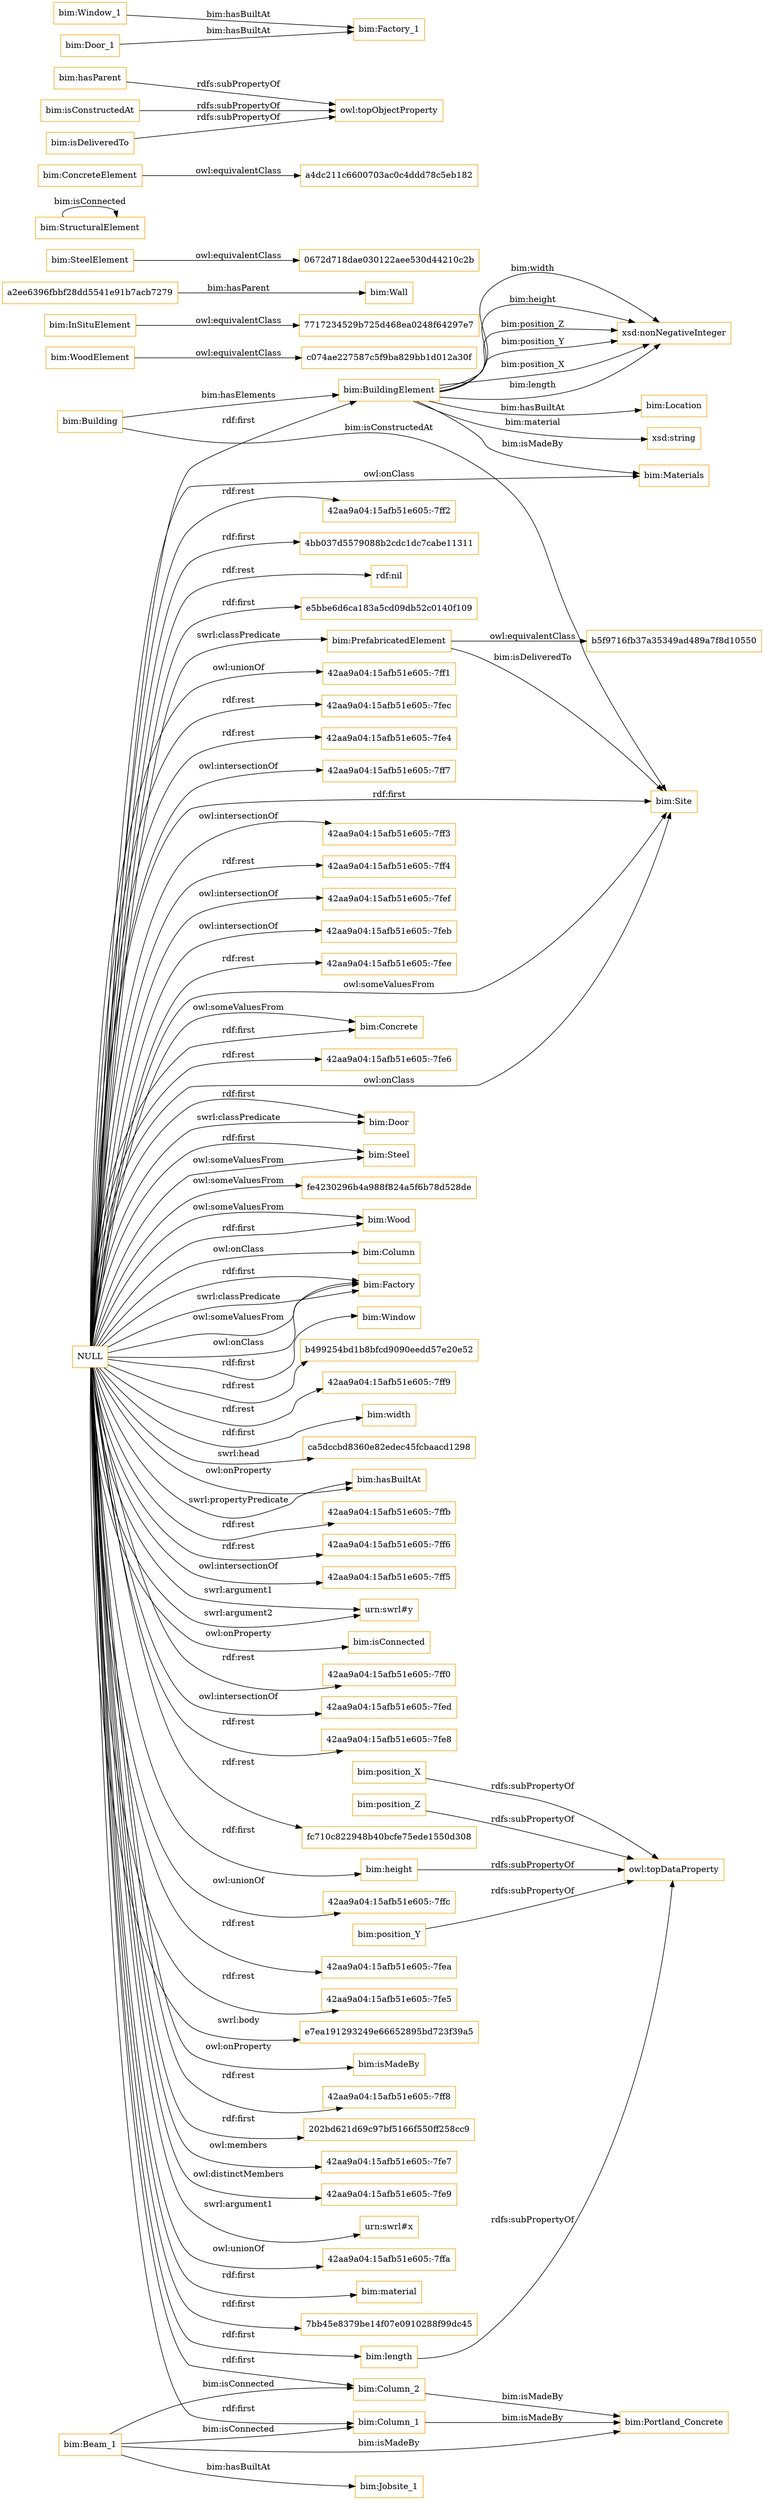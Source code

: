 digraph ar2dtool_diagram { 
rankdir=LR;
size="1501"
node [shape = rectangle, color="orange"]; "bim:BuildingElement" "c074ae227587c5f9ba829bb1d012a30f" "bim:InSituElement" "bim:Building" "bim:Wall" "bim:Concrete" "bim:PrefabricatedElement" "bim:Location" "bim:Door" "bim:Steel" "bim:Materials" "fe4230296b4a988f824a5f6b78d528de" "b5f9716fb37a35349ad489a7f8d10550" "bim:SteelElement" "bim:Site" "bim:StructuralElement" "0672d718dae030122aee530d44210c2b" "a4dc211c6600703ac0c4ddd78c5eb182" "bim:Wood" "7717234529b725d468ea0248f64297e7" "a2ee6396fbbf28dd5541e91b7acb7279" "bim:Column" "bim:Factory" "bim:WoodElement" "bim:ConcreteElement" "bim:Window" ; /*classes style*/
	"NULL" -> "b499254bd1b8bfcd9090eedd57e20e52" [ label = "rdf:rest" ];
	"NULL" -> "42aa9a04:15afb51e605:-7ff9" [ label = "rdf:rest" ];
	"NULL" -> "bim:Door" [ label = "rdf:first" ];
	"NULL" -> "bim:width" [ label = "rdf:first" ];
	"NULL" -> "ca5dccbd8360e82edec45fcbaacd1298" [ label = "swrl:head" ];
	"NULL" -> "bim:hasBuiltAt" [ label = "swrl:propertyPredicate" ];
	"NULL" -> "42aa9a04:15afb51e605:-7ffb" [ label = "rdf:rest" ];
	"NULL" -> "42aa9a04:15afb51e605:-7ff6" [ label = "rdf:rest" ];
	"NULL" -> "bim:hasBuiltAt" [ label = "owl:onProperty" ];
	"NULL" -> "42aa9a04:15afb51e605:-7ff5" [ label = "owl:intersectionOf" ];
	"NULL" -> "urn:swrl#y" [ label = "swrl:argument1" ];
	"NULL" -> "fe4230296b4a988f824a5f6b78d528de" [ label = "owl:someValuesFrom" ];
	"NULL" -> "bim:isConnected" [ label = "owl:onProperty" ];
	"NULL" -> "42aa9a04:15afb51e605:-7ff0" [ label = "rdf:rest" ];
	"NULL" -> "bim:Factory" [ label = "owl:someValuesFrom" ];
	"NULL" -> "bim:Column_2" [ label = "rdf:first" ];
	"NULL" -> "bim:Site" [ label = "rdf:first" ];
	"NULL" -> "42aa9a04:15afb51e605:-7fed" [ label = "owl:intersectionOf" ];
	"NULL" -> "42aa9a04:15afb51e605:-7fe8" [ label = "rdf:rest" ];
	"NULL" -> "fc710c822948b40bcfe75ede1550d308" [ label = "rdf:rest" ];
	"NULL" -> "bim:Factory" [ label = "owl:onClass" ];
	"NULL" -> "bim:length" [ label = "rdf:first" ];
	"NULL" -> "bim:Factory" [ label = "rdf:first" ];
	"NULL" -> "bim:Concrete" [ label = "owl:someValuesFrom" ];
	"NULL" -> "42aa9a04:15afb51e605:-7ffc" [ label = "owl:unionOf" ];
	"NULL" -> "42aa9a04:15afb51e605:-7fea" [ label = "rdf:rest" ];
	"NULL" -> "42aa9a04:15afb51e605:-7fe5" [ label = "rdf:rest" ];
	"NULL" -> "bim:Site" [ label = "owl:someValuesFrom" ];
	"NULL" -> "e7ea191293249e66652895bd723f39a5" [ label = "swrl:body" ];
	"NULL" -> "bim:isMadeBy" [ label = "owl:onProperty" ];
	"NULL" -> "bim:Wood" [ label = "owl:someValuesFrom" ];
	"NULL" -> "42aa9a04:15afb51e605:-7ff8" [ label = "rdf:rest" ];
	"NULL" -> "bim:Factory" [ label = "swrl:classPredicate" ];
	"NULL" -> "202bd621d69c97bf5166f550ff258cc9" [ label = "rdf:first" ];
	"NULL" -> "42aa9a04:15afb51e605:-7fe7" [ label = "owl:members" ];
	"NULL" -> "bim:Materials" [ label = "owl:onClass" ];
	"NULL" -> "bim:Door" [ label = "swrl:classPredicate" ];
	"NULL" -> "42aa9a04:15afb51e605:-7fe9" [ label = "owl:distinctMembers" ];
	"NULL" -> "bim:BuildingElement" [ label = "rdf:first" ];
	"NULL" -> "urn:swrl#x" [ label = "swrl:argument1" ];
	"NULL" -> "bim:height" [ label = "rdf:first" ];
	"NULL" -> "42aa9a04:15afb51e605:-7ffa" [ label = "owl:unionOf" ];
	"NULL" -> "bim:Wood" [ label = "rdf:first" ];
	"NULL" -> "bim:material" [ label = "rdf:first" ];
	"NULL" -> "7bb45e8379be14f07e0910288f99dc45" [ label = "rdf:first" ];
	"NULL" -> "42aa9a04:15afb51e605:-7ff2" [ label = "rdf:rest" ];
	"NULL" -> "4bb037d5579088b2cdc1dc7cabe11311" [ label = "rdf:first" ];
	"NULL" -> "bim:Steel" [ label = "rdf:first" ];
	"NULL" -> "bim:Column_1" [ label = "rdf:first" ];
	"NULL" -> "rdf:nil" [ label = "rdf:rest" ];
	"NULL" -> "bim:Site" [ label = "owl:onClass" ];
	"NULL" -> "e5bbe6d6ca183a5cd09db52c0140f109" [ label = "rdf:first" ];
	"NULL" -> "42aa9a04:15afb51e605:-7ff1" [ label = "owl:unionOf" ];
	"NULL" -> "bim:Steel" [ label = "owl:someValuesFrom" ];
	"NULL" -> "bim:Window" [ label = "rdf:first" ];
	"NULL" -> "42aa9a04:15afb51e605:-7fec" [ label = "rdf:rest" ];
	"NULL" -> "bim:Concrete" [ label = "rdf:first" ];
	"NULL" -> "bim:Column" [ label = "owl:onClass" ];
	"NULL" -> "42aa9a04:15afb51e605:-7fe4" [ label = "rdf:rest" ];
	"NULL" -> "42aa9a04:15afb51e605:-7ff7" [ label = "owl:intersectionOf" ];
	"NULL" -> "42aa9a04:15afb51e605:-7ff3" [ label = "owl:intersectionOf" ];
	"NULL" -> "42aa9a04:15afb51e605:-7ff4" [ label = "rdf:rest" ];
	"NULL" -> "bim:PrefabricatedElement" [ label = "swrl:classPredicate" ];
	"NULL" -> "urn:swrl#y" [ label = "swrl:argument2" ];
	"NULL" -> "42aa9a04:15afb51e605:-7fef" [ label = "owl:intersectionOf" ];
	"NULL" -> "42aa9a04:15afb51e605:-7feb" [ label = "owl:intersectionOf" ];
	"NULL" -> "42aa9a04:15afb51e605:-7fee" [ label = "rdf:rest" ];
	"NULL" -> "42aa9a04:15afb51e605:-7fe6" [ label = "rdf:rest" ];
	"bim:position_Y" -> "owl:topDataProperty" [ label = "rdfs:subPropertyOf" ];
	"bim:hasParent" -> "owl:topObjectProperty" [ label = "rdfs:subPropertyOf" ];
	"bim:height" -> "owl:topDataProperty" [ label = "rdfs:subPropertyOf" ];
	"bim:ConcreteElement" -> "a4dc211c6600703ac0c4ddd78c5eb182" [ label = "owl:equivalentClass" ];
	"bim:position_X" -> "owl:topDataProperty" [ label = "rdfs:subPropertyOf" ];
	"bim:Window_1" -> "bim:Factory_1" [ label = "bim:hasBuiltAt" ];
	"bim:PrefabricatedElement" -> "b5f9716fb37a35349ad489a7f8d10550" [ label = "owl:equivalentClass" ];
	"bim:Beam_1" -> "bim:Portland_Concrete" [ label = "bim:isMadeBy" ];
	"bim:Beam_1" -> "bim:Column_2" [ label = "bim:isConnected" ];
	"bim:Beam_1" -> "bim:Column_1" [ label = "bim:isConnected" ];
	"bim:Beam_1" -> "bim:Jobsite_1" [ label = "bim:hasBuiltAt" ];
	"bim:isConstructedAt" -> "owl:topObjectProperty" [ label = "rdfs:subPropertyOf" ];
	"bim:Column_2" -> "bim:Portland_Concrete" [ label = "bim:isMadeBy" ];
	"bim:WoodElement" -> "c074ae227587c5f9ba829bb1d012a30f" [ label = "owl:equivalentClass" ];
	"bim:InSituElement" -> "7717234529b725d468ea0248f64297e7" [ label = "owl:equivalentClass" ];
	"bim:Column_1" -> "bim:Portland_Concrete" [ label = "bim:isMadeBy" ];
	"bim:position_Z" -> "owl:topDataProperty" [ label = "rdfs:subPropertyOf" ];
	"bim:SteelElement" -> "0672d718dae030122aee530d44210c2b" [ label = "owl:equivalentClass" ];
	"bim:isDeliveredTo" -> "owl:topObjectProperty" [ label = "rdfs:subPropertyOf" ];
	"bim:Door_1" -> "bim:Factory_1" [ label = "bim:hasBuiltAt" ];
	"bim:length" -> "owl:topDataProperty" [ label = "rdfs:subPropertyOf" ];
	"bim:BuildingElement" -> "xsd:nonNegativeInteger" [ label = "bim:length" ];
	"bim:PrefabricatedElement" -> "bim:Site" [ label = "bim:isDeliveredTo" ];
	"bim:BuildingElement" -> "xsd:nonNegativeInteger" [ label = "bim:width" ];
	"bim:Building" -> "bim:BuildingElement" [ label = "bim:hasElements" ];
	"bim:BuildingElement" -> "xsd:string" [ label = "bim:material" ];
	"bim:Building" -> "bim:Site" [ label = "bim:isConstructedAt" ];
	"bim:BuildingElement" -> "bim:Location" [ label = "bim:hasBuiltAt" ];
	"a2ee6396fbbf28dd5541e91b7acb7279" -> "bim:Wall" [ label = "bim:hasParent" ];
	"bim:BuildingElement" -> "xsd:nonNegativeInteger" [ label = "bim:height" ];
	"bim:StructuralElement" -> "bim:StructuralElement" [ label = "bim:isConnected" ];
	"bim:BuildingElement" -> "xsd:nonNegativeInteger" [ label = "bim:position_Z" ];
	"bim:BuildingElement" -> "xsd:nonNegativeInteger" [ label = "bim:position_Y" ];
	"bim:BuildingElement" -> "xsd:nonNegativeInteger" [ label = "bim:position_X" ];
	"bim:BuildingElement" -> "bim:Materials" [ label = "bim:isMadeBy" ];

}
